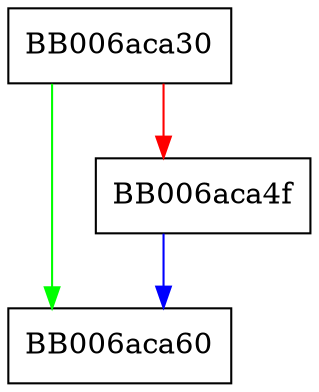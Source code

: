 digraph PrivateKeyInfo_der2rsapss_newctx {
  node [shape="box"];
  graph [splines=ortho];
  BB006aca30 -> BB006aca60 [color="green"];
  BB006aca30 -> BB006aca4f [color="red"];
  BB006aca4f -> BB006aca60 [color="blue"];
}